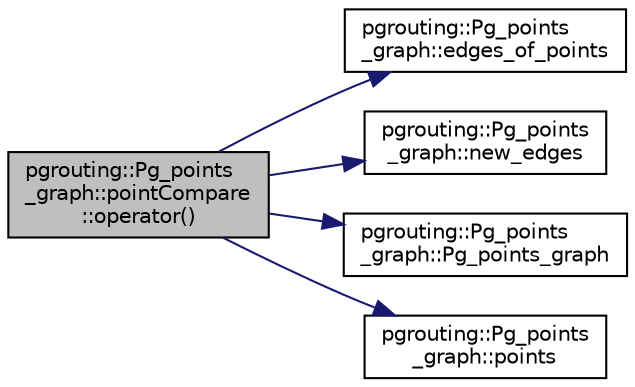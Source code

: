 digraph "pgrouting::Pg_points_graph::pointCompare::operator()"
{
  edge [fontname="Helvetica",fontsize="10",labelfontname="Helvetica",labelfontsize="10"];
  node [fontname="Helvetica",fontsize="10",shape=record];
  rankdir="LR";
  Node0 [label="pgrouting::Pg_points\l_graph::pointCompare\l::operator()",height=0.2,width=0.4,color="black", fillcolor="grey75", style="filled", fontcolor="black"];
  Node0 -> Node1 [color="midnightblue",fontsize="10",style="solid",fontname="Helvetica"];
  Node1 [label="pgrouting::Pg_points\l_graph::edges_of_points",height=0.2,width=0.4,color="black", fillcolor="white", style="filled",URL="$classpgrouting_1_1Pg__points__graph.html#a58c0646d5e4712fb604144c10181f9ef"];
  Node0 -> Node2 [color="midnightblue",fontsize="10",style="solid",fontname="Helvetica"];
  Node2 [label="pgrouting::Pg_points\l_graph::new_edges",height=0.2,width=0.4,color="black", fillcolor="white", style="filled",URL="$classpgrouting_1_1Pg__points__graph.html#abf6539687ac0b200502ff4d9a064f161"];
  Node0 -> Node3 [color="midnightblue",fontsize="10",style="solid",fontname="Helvetica"];
  Node3 [label="pgrouting::Pg_points\l_graph::Pg_points_graph",height=0.2,width=0.4,color="black", fillcolor="white", style="filled",URL="$classpgrouting_1_1Pg__points__graph.html#a8c16f8fe92d54af9778d9ccaec58028d"];
  Node0 -> Node4 [color="midnightblue",fontsize="10",style="solid",fontname="Helvetica"];
  Node4 [label="pgrouting::Pg_points\l_graph::points",height=0.2,width=0.4,color="black", fillcolor="white", style="filled",URL="$classpgrouting_1_1Pg__points__graph.html#a81369685f3474fdf588f15f990934544"];
}
